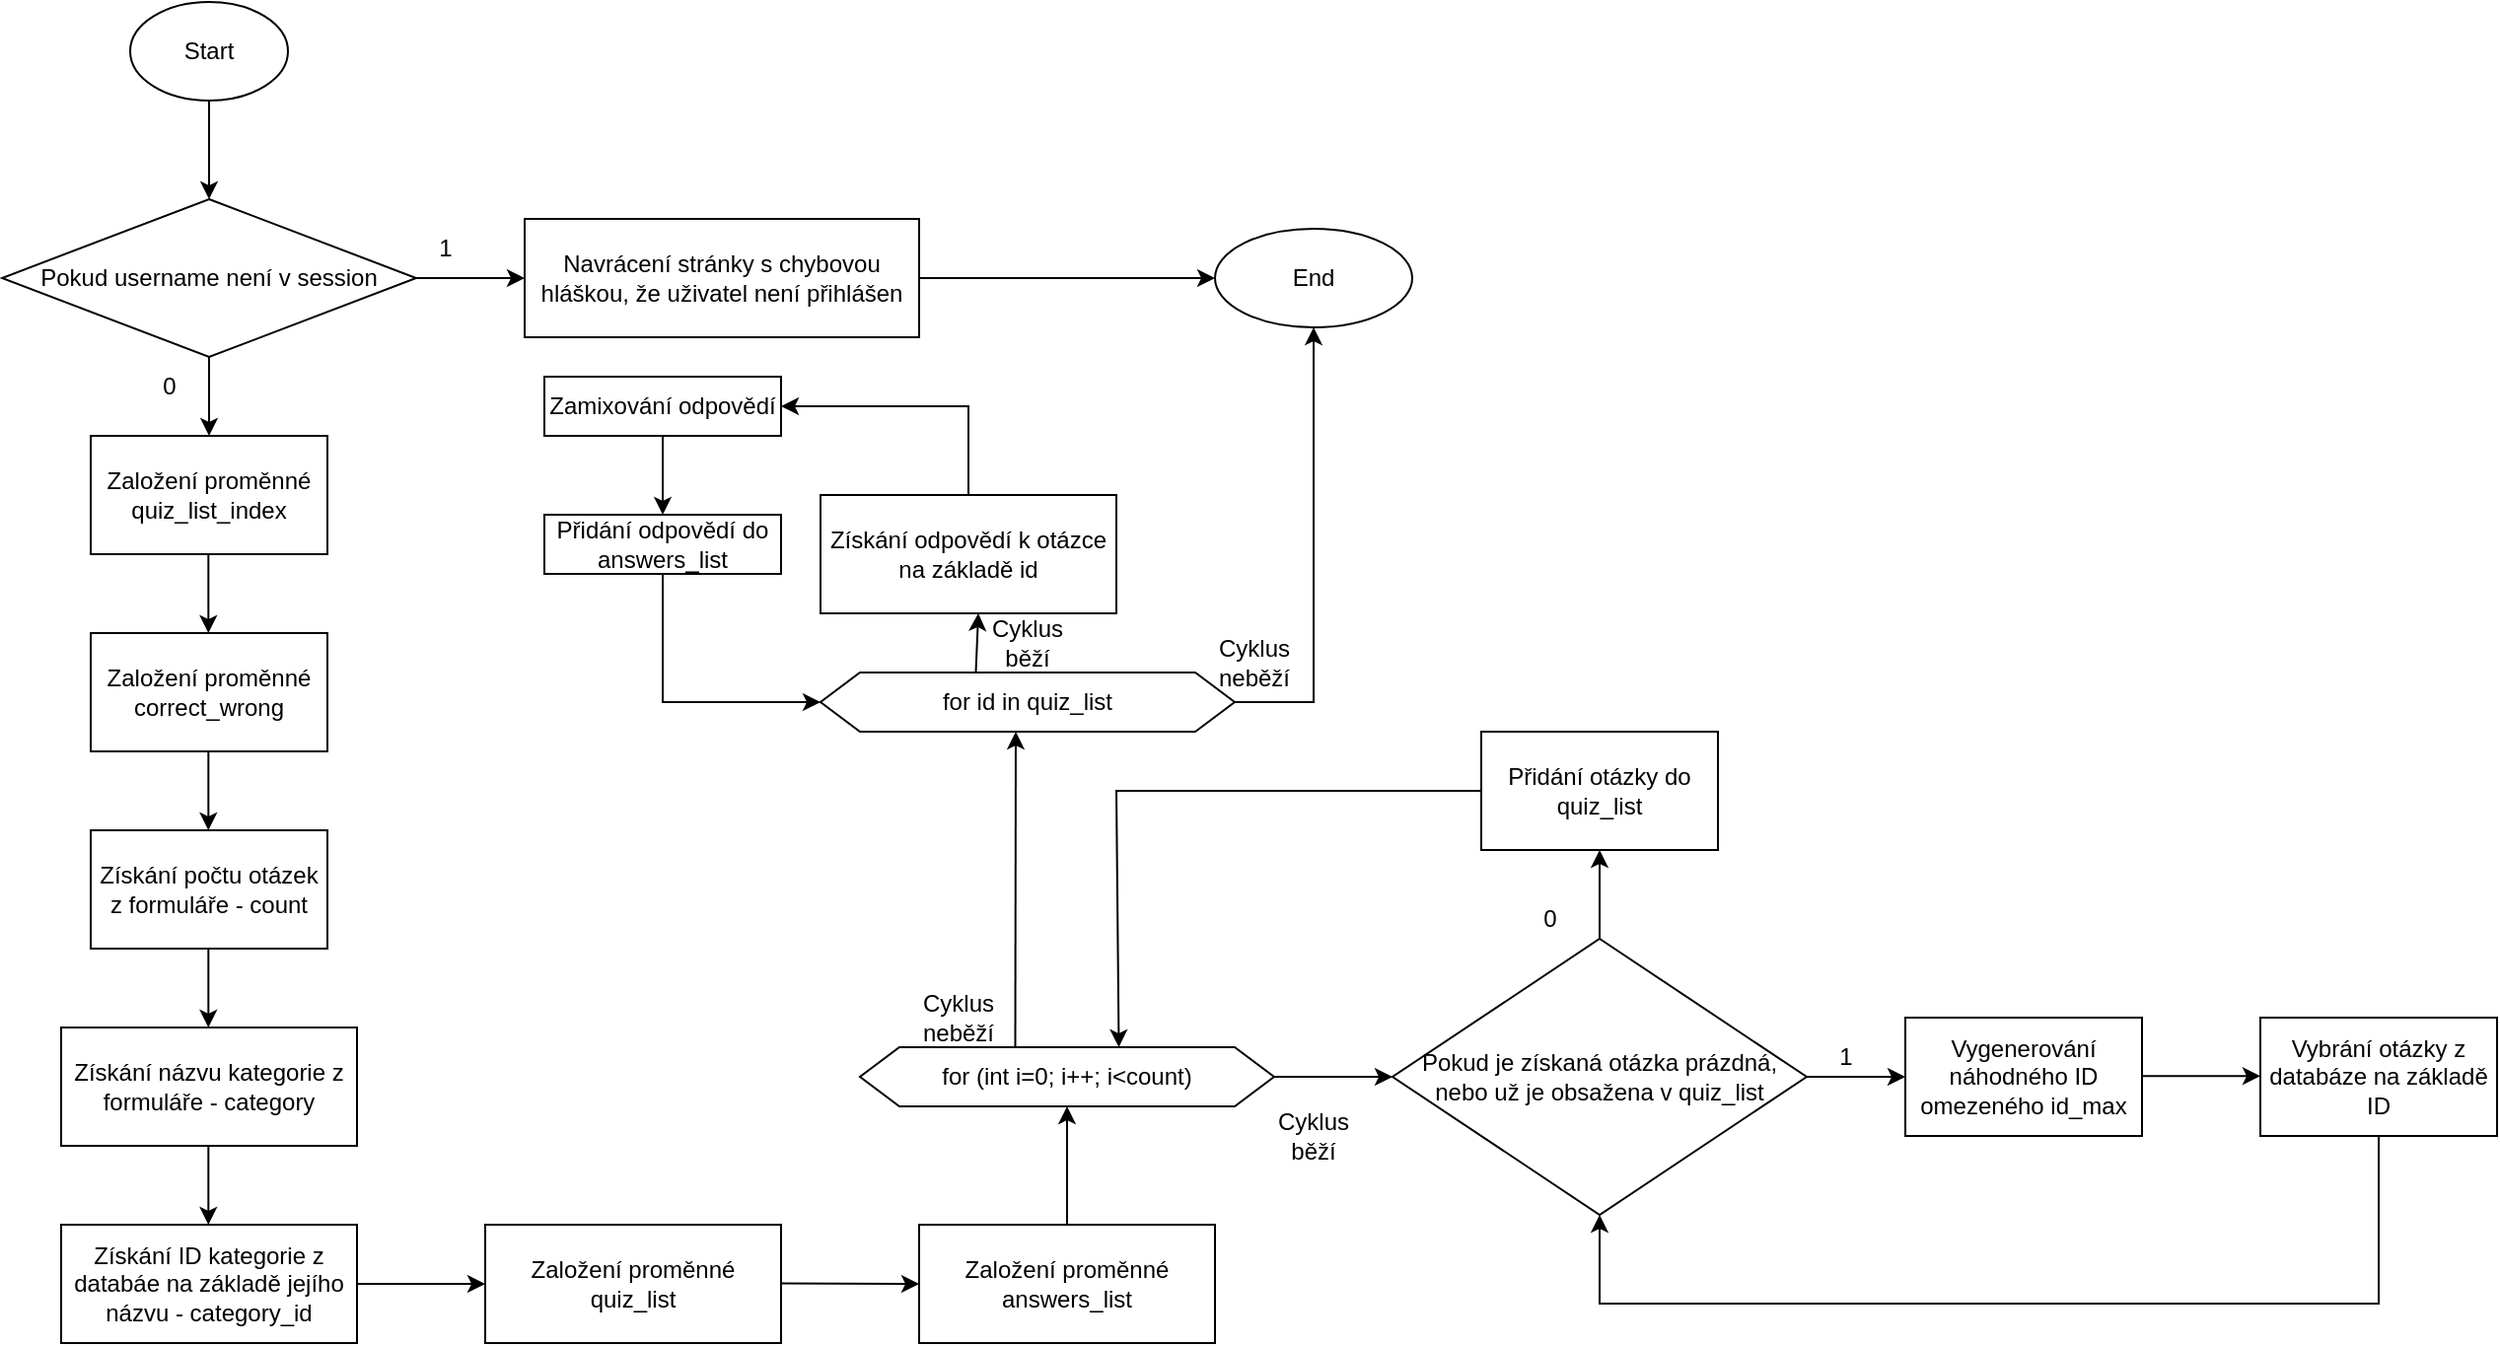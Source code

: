 <mxfile version="25.0.2">
  <diagram name="Stránka-1" id="XJfSuj41HTyWMwSjYWF-">
    <mxGraphModel dx="1509" dy="888" grid="1" gridSize="10" guides="1" tooltips="1" connect="1" arrows="1" fold="1" page="1" pageScale="1" pageWidth="980" pageHeight="1390" math="0" shadow="0">
      <root>
        <mxCell id="0" />
        <mxCell id="1" parent="0" />
        <mxCell id="I4iAdCrx2UzQbzzxz4gD-1" value="Start" style="ellipse;whiteSpace=wrap;html=1;" vertex="1" parent="1">
          <mxGeometry x="160" y="190" width="80" height="50" as="geometry" />
        </mxCell>
        <mxCell id="I4iAdCrx2UzQbzzxz4gD-2" value="" style="endArrow=classic;html=1;rounded=0;exitX=0.5;exitY=1;exitDx=0;exitDy=0;" edge="1" parent="1" source="I4iAdCrx2UzQbzzxz4gD-1">
          <mxGeometry width="50" height="50" relative="1" as="geometry">
            <mxPoint x="200" y="410" as="sourcePoint" />
            <mxPoint x="200" y="290" as="targetPoint" />
          </mxGeometry>
        </mxCell>
        <mxCell id="I4iAdCrx2UzQbzzxz4gD-4" value="Pokud username není v session" style="rhombus;whiteSpace=wrap;html=1;" vertex="1" parent="1">
          <mxGeometry x="95" y="290" width="210" height="80" as="geometry" />
        </mxCell>
        <mxCell id="I4iAdCrx2UzQbzzxz4gD-5" value="" style="endArrow=classic;html=1;rounded=0;exitX=1;exitY=0.5;exitDx=0;exitDy=0;" edge="1" parent="1" source="I4iAdCrx2UzQbzzxz4gD-4">
          <mxGeometry width="50" height="50" relative="1" as="geometry">
            <mxPoint x="200" y="410" as="sourcePoint" />
            <mxPoint x="360" y="330" as="targetPoint" />
          </mxGeometry>
        </mxCell>
        <mxCell id="I4iAdCrx2UzQbzzxz4gD-6" value="1" style="text;html=1;align=center;verticalAlign=middle;whiteSpace=wrap;rounded=0;" vertex="1" parent="1">
          <mxGeometry x="290" y="300" width="60" height="30" as="geometry" />
        </mxCell>
        <mxCell id="I4iAdCrx2UzQbzzxz4gD-7" value="" style="endArrow=classic;html=1;rounded=0;exitX=0.5;exitY=1;exitDx=0;exitDy=0;" edge="1" parent="1" source="I4iAdCrx2UzQbzzxz4gD-4">
          <mxGeometry width="50" height="50" relative="1" as="geometry">
            <mxPoint x="200" y="410" as="sourcePoint" />
            <mxPoint x="200" y="410" as="targetPoint" />
          </mxGeometry>
        </mxCell>
        <mxCell id="I4iAdCrx2UzQbzzxz4gD-8" value="0" style="text;html=1;align=center;verticalAlign=middle;whiteSpace=wrap;rounded=0;" vertex="1" parent="1">
          <mxGeometry x="150" y="370" width="60" height="30" as="geometry" />
        </mxCell>
        <mxCell id="I4iAdCrx2UzQbzzxz4gD-9" value="Navrácení stránky s chybovou hláškou, že uživatel není přihlášen" style="rounded=0;whiteSpace=wrap;html=1;" vertex="1" parent="1">
          <mxGeometry x="360" y="300" width="200" height="60" as="geometry" />
        </mxCell>
        <mxCell id="I4iAdCrx2UzQbzzxz4gD-10" value="Založení proměnné quiz_list_index" style="rounded=0;whiteSpace=wrap;html=1;" vertex="1" parent="1">
          <mxGeometry x="140" y="410" width="120" height="60" as="geometry" />
        </mxCell>
        <mxCell id="I4iAdCrx2UzQbzzxz4gD-11" value="" style="endArrow=classic;html=1;rounded=0;exitX=0.5;exitY=1;exitDx=0;exitDy=0;" edge="1" parent="1">
          <mxGeometry width="50" height="50" relative="1" as="geometry">
            <mxPoint x="199.66" y="470" as="sourcePoint" />
            <mxPoint x="199.66" y="510" as="targetPoint" />
          </mxGeometry>
        </mxCell>
        <mxCell id="I4iAdCrx2UzQbzzxz4gD-12" value="Založení proměnné correct_wrong" style="rounded=0;whiteSpace=wrap;html=1;" vertex="1" parent="1">
          <mxGeometry x="140" y="510" width="120" height="60" as="geometry" />
        </mxCell>
        <mxCell id="I4iAdCrx2UzQbzzxz4gD-13" value="" style="endArrow=classic;html=1;rounded=0;exitX=0.5;exitY=1;exitDx=0;exitDy=0;" edge="1" parent="1">
          <mxGeometry width="50" height="50" relative="1" as="geometry">
            <mxPoint x="199.66" y="570" as="sourcePoint" />
            <mxPoint x="199.66" y="610" as="targetPoint" />
          </mxGeometry>
        </mxCell>
        <mxCell id="I4iAdCrx2UzQbzzxz4gD-14" value="Získání počtu otázek z formuláře - count" style="rounded=0;whiteSpace=wrap;html=1;" vertex="1" parent="1">
          <mxGeometry x="140" y="610" width="120" height="60" as="geometry" />
        </mxCell>
        <mxCell id="I4iAdCrx2UzQbzzxz4gD-15" value="" style="endArrow=classic;html=1;rounded=0;exitX=0.5;exitY=1;exitDx=0;exitDy=0;" edge="1" parent="1">
          <mxGeometry width="50" height="50" relative="1" as="geometry">
            <mxPoint x="199.66" y="670" as="sourcePoint" />
            <mxPoint x="199.66" y="710" as="targetPoint" />
          </mxGeometry>
        </mxCell>
        <mxCell id="I4iAdCrx2UzQbzzxz4gD-16" value="Získání názvu kategorie z formuláře - category" style="rounded=0;whiteSpace=wrap;html=1;" vertex="1" parent="1">
          <mxGeometry x="125" y="710" width="150" height="60" as="geometry" />
        </mxCell>
        <mxCell id="I4iAdCrx2UzQbzzxz4gD-17" value="" style="endArrow=classic;html=1;rounded=0;exitX=0.5;exitY=1;exitDx=0;exitDy=0;" edge="1" parent="1">
          <mxGeometry width="50" height="50" relative="1" as="geometry">
            <mxPoint x="199.66" y="770" as="sourcePoint" />
            <mxPoint x="199.66" y="810" as="targetPoint" />
          </mxGeometry>
        </mxCell>
        <mxCell id="I4iAdCrx2UzQbzzxz4gD-18" value="Získání ID kategorie z databáe na základě jejího názvu - category_id" style="rounded=0;whiteSpace=wrap;html=1;" vertex="1" parent="1">
          <mxGeometry x="125" y="810" width="150" height="60" as="geometry" />
        </mxCell>
        <mxCell id="I4iAdCrx2UzQbzzxz4gD-19" value="" style="endArrow=classic;html=1;rounded=0;exitX=1;exitY=0.5;exitDx=0;exitDy=0;" edge="1" parent="1" source="I4iAdCrx2UzQbzzxz4gD-18">
          <mxGeometry width="50" height="50" relative="1" as="geometry">
            <mxPoint x="209.66" y="780" as="sourcePoint" />
            <mxPoint x="340" y="840" as="targetPoint" />
          </mxGeometry>
        </mxCell>
        <mxCell id="I4iAdCrx2UzQbzzxz4gD-20" value="Založení proměnné quiz_list" style="rounded=0;whiteSpace=wrap;html=1;" vertex="1" parent="1">
          <mxGeometry x="340" y="810" width="150" height="60" as="geometry" />
        </mxCell>
        <mxCell id="I4iAdCrx2UzQbzzxz4gD-21" value="" style="endArrow=classic;html=1;rounded=0;exitX=1;exitY=0.5;exitDx=0;exitDy=0;entryX=0;entryY=0.5;entryDx=0;entryDy=0;" edge="1" parent="1" target="I4iAdCrx2UzQbzzxz4gD-22">
          <mxGeometry width="50" height="50" relative="1" as="geometry">
            <mxPoint x="490" y="839.72" as="sourcePoint" />
            <mxPoint x="555" y="839.72" as="targetPoint" />
          </mxGeometry>
        </mxCell>
        <mxCell id="I4iAdCrx2UzQbzzxz4gD-22" value="Založení proměnné answers_list" style="rounded=0;whiteSpace=wrap;html=1;" vertex="1" parent="1">
          <mxGeometry x="560" y="810" width="150" height="60" as="geometry" />
        </mxCell>
        <mxCell id="I4iAdCrx2UzQbzzxz4gD-23" value="" style="endArrow=classic;html=1;rounded=0;exitX=0.5;exitY=0;exitDx=0;exitDy=0;" edge="1" parent="1" source="I4iAdCrx2UzQbzzxz4gD-22">
          <mxGeometry width="50" height="50" relative="1" as="geometry">
            <mxPoint x="650" y="750" as="sourcePoint" />
            <mxPoint x="635" y="750" as="targetPoint" />
          </mxGeometry>
        </mxCell>
        <mxCell id="I4iAdCrx2UzQbzzxz4gD-24" value="for (int i=0; i++; i&amp;lt;count)" style="shape=hexagon;perimeter=hexagonPerimeter2;whiteSpace=wrap;html=1;fixedSize=1;" vertex="1" parent="1">
          <mxGeometry x="530" y="720" width="210" height="30" as="geometry" />
        </mxCell>
        <mxCell id="I4iAdCrx2UzQbzzxz4gD-26" value="" style="endArrow=classic;html=1;rounded=0;exitX=1;exitY=0.5;exitDx=0;exitDy=0;" edge="1" parent="1" source="I4iAdCrx2UzQbzzxz4gD-24">
          <mxGeometry width="50" height="50" relative="1" as="geometry">
            <mxPoint x="680" y="770" as="sourcePoint" />
            <mxPoint x="800" y="735" as="targetPoint" />
          </mxGeometry>
        </mxCell>
        <mxCell id="I4iAdCrx2UzQbzzxz4gD-27" value="Pokud je získaná otázka prázdná, nebo už je obsažena v quiz_list" style="rhombus;whiteSpace=wrap;html=1;" vertex="1" parent="1">
          <mxGeometry x="800" y="665" width="210" height="140" as="geometry" />
        </mxCell>
        <mxCell id="I4iAdCrx2UzQbzzxz4gD-28" value="" style="endArrow=classic;html=1;rounded=0;exitX=1;exitY=0.5;exitDx=0;exitDy=0;" edge="1" parent="1" source="I4iAdCrx2UzQbzzxz4gD-27">
          <mxGeometry width="50" height="50" relative="1" as="geometry">
            <mxPoint x="910" y="770" as="sourcePoint" />
            <mxPoint x="1060" y="735" as="targetPoint" />
          </mxGeometry>
        </mxCell>
        <mxCell id="I4iAdCrx2UzQbzzxz4gD-29" value="1" style="text;html=1;align=center;verticalAlign=middle;whiteSpace=wrap;rounded=0;" vertex="1" parent="1">
          <mxGeometry x="1000" y="710" width="60" height="30" as="geometry" />
        </mxCell>
        <mxCell id="I4iAdCrx2UzQbzzxz4gD-30" value="Vygenerování náhodného ID omezeného id_max" style="rounded=0;whiteSpace=wrap;html=1;" vertex="1" parent="1">
          <mxGeometry x="1060" y="705" width="120" height="60" as="geometry" />
        </mxCell>
        <mxCell id="I4iAdCrx2UzQbzzxz4gD-31" value="" style="endArrow=classic;html=1;rounded=0;exitX=1;exitY=0.5;exitDx=0;exitDy=0;" edge="1" parent="1">
          <mxGeometry width="50" height="50" relative="1" as="geometry">
            <mxPoint x="1180" y="734.62" as="sourcePoint" />
            <mxPoint x="1240" y="734.62" as="targetPoint" />
          </mxGeometry>
        </mxCell>
        <mxCell id="I4iAdCrx2UzQbzzxz4gD-32" value="Vybrání otázky z databáze na základě ID" style="rounded=0;whiteSpace=wrap;html=1;" vertex="1" parent="1">
          <mxGeometry x="1240" y="705" width="120" height="60" as="geometry" />
        </mxCell>
        <mxCell id="I4iAdCrx2UzQbzzxz4gD-33" value="" style="endArrow=classic;html=1;rounded=0;exitX=0.5;exitY=1;exitDx=0;exitDy=0;entryX=0.5;entryY=1;entryDx=0;entryDy=0;" edge="1" parent="1" source="I4iAdCrx2UzQbzzxz4gD-32" target="I4iAdCrx2UzQbzzxz4gD-27">
          <mxGeometry width="50" height="50" relative="1" as="geometry">
            <mxPoint x="1130" y="790" as="sourcePoint" />
            <mxPoint x="1090" y="840" as="targetPoint" />
            <Array as="points">
              <mxPoint x="1300" y="850" />
              <mxPoint x="905" y="850" />
            </Array>
          </mxGeometry>
        </mxCell>
        <mxCell id="I4iAdCrx2UzQbzzxz4gD-34" value="" style="endArrow=classic;html=1;rounded=0;exitX=0.5;exitY=0;exitDx=0;exitDy=0;" edge="1" parent="1" source="I4iAdCrx2UzQbzzxz4gD-27">
          <mxGeometry width="50" height="50" relative="1" as="geometry">
            <mxPoint x="860" y="680" as="sourcePoint" />
            <mxPoint x="905" y="620" as="targetPoint" />
          </mxGeometry>
        </mxCell>
        <mxCell id="I4iAdCrx2UzQbzzxz4gD-35" value="0" style="text;html=1;align=center;verticalAlign=middle;whiteSpace=wrap;rounded=0;" vertex="1" parent="1">
          <mxGeometry x="850" y="640" width="60" height="30" as="geometry" />
        </mxCell>
        <mxCell id="I4iAdCrx2UzQbzzxz4gD-36" value="Přidání otázky do quiz_list" style="rounded=0;whiteSpace=wrap;html=1;" vertex="1" parent="1">
          <mxGeometry x="845" y="560" width="120" height="60" as="geometry" />
        </mxCell>
        <mxCell id="I4iAdCrx2UzQbzzxz4gD-37" value="" style="endArrow=classic;html=1;rounded=0;exitX=0;exitY=0.5;exitDx=0;exitDy=0;entryX=0.625;entryY=0;entryDx=0;entryDy=0;" edge="1" parent="1" source="I4iAdCrx2UzQbzzxz4gD-36" target="I4iAdCrx2UzQbzzxz4gD-24">
          <mxGeometry width="50" height="50" relative="1" as="geometry">
            <mxPoint x="760" y="630" as="sourcePoint" />
            <mxPoint x="810" y="580" as="targetPoint" />
            <Array as="points">
              <mxPoint x="660" y="590" />
            </Array>
          </mxGeometry>
        </mxCell>
        <mxCell id="I4iAdCrx2UzQbzzxz4gD-38" value="Cyklus běží" style="text;html=1;align=center;verticalAlign=middle;whiteSpace=wrap;rounded=0;" vertex="1" parent="1">
          <mxGeometry x="730" y="750" width="60" height="30" as="geometry" />
        </mxCell>
        <mxCell id="I4iAdCrx2UzQbzzxz4gD-40" value="" style="endArrow=classic;html=1;rounded=0;exitX=0.375;exitY=0;exitDx=0;exitDy=0;" edge="1" parent="1" source="I4iAdCrx2UzQbzzxz4gD-24">
          <mxGeometry width="50" height="50" relative="1" as="geometry">
            <mxPoint x="490" y="670" as="sourcePoint" />
            <mxPoint x="609" y="560" as="targetPoint" />
          </mxGeometry>
        </mxCell>
        <mxCell id="I4iAdCrx2UzQbzzxz4gD-41" value="Cyklus neběží" style="text;html=1;align=center;verticalAlign=middle;whiteSpace=wrap;rounded=0;" vertex="1" parent="1">
          <mxGeometry x="550" y="690" width="60" height="30" as="geometry" />
        </mxCell>
        <mxCell id="I4iAdCrx2UzQbzzxz4gD-42" value="for id in quiz_list" style="shape=hexagon;perimeter=hexagonPerimeter2;whiteSpace=wrap;html=1;fixedSize=1;" vertex="1" parent="1">
          <mxGeometry x="510" y="530" width="210" height="30" as="geometry" />
        </mxCell>
        <mxCell id="I4iAdCrx2UzQbzzxz4gD-43" value="" style="endArrow=classic;html=1;rounded=0;exitX=0.375;exitY=0;exitDx=0;exitDy=0;" edge="1" parent="1" source="I4iAdCrx2UzQbzzxz4gD-42">
          <mxGeometry width="50" height="50" relative="1" as="geometry">
            <mxPoint x="580" y="500" as="sourcePoint" />
            <mxPoint x="590" y="500" as="targetPoint" />
          </mxGeometry>
        </mxCell>
        <mxCell id="I4iAdCrx2UzQbzzxz4gD-44" value="Získání odpovědí k otázce na základě id" style="rounded=0;whiteSpace=wrap;html=1;" vertex="1" parent="1">
          <mxGeometry x="510" y="440" width="150" height="60" as="geometry" />
        </mxCell>
        <mxCell id="I4iAdCrx2UzQbzzxz4gD-46" value="" style="endArrow=classic;html=1;rounded=0;exitX=0.5;exitY=0;exitDx=0;exitDy=0;entryX=1;entryY=0.5;entryDx=0;entryDy=0;" edge="1" parent="1" source="I4iAdCrx2UzQbzzxz4gD-44" target="I4iAdCrx2UzQbzzxz4gD-47">
          <mxGeometry width="50" height="50" relative="1" as="geometry">
            <mxPoint x="590" y="570" as="sourcePoint" />
            <mxPoint x="490" y="390" as="targetPoint" />
            <Array as="points">
              <mxPoint x="585" y="395" />
            </Array>
          </mxGeometry>
        </mxCell>
        <mxCell id="I4iAdCrx2UzQbzzxz4gD-47" value="Zamixování odpovědí" style="rounded=0;whiteSpace=wrap;html=1;" vertex="1" parent="1">
          <mxGeometry x="370" y="380" width="120" height="30" as="geometry" />
        </mxCell>
        <mxCell id="I4iAdCrx2UzQbzzxz4gD-48" value="" style="endArrow=classic;html=1;rounded=0;exitX=0.5;exitY=1;exitDx=0;exitDy=0;" edge="1" parent="1" source="I4iAdCrx2UzQbzzxz4gD-47">
          <mxGeometry width="50" height="50" relative="1" as="geometry">
            <mxPoint x="400" y="510" as="sourcePoint" />
            <mxPoint x="430" y="450" as="targetPoint" />
          </mxGeometry>
        </mxCell>
        <mxCell id="I4iAdCrx2UzQbzzxz4gD-49" value="Přidání odpovědí do answers_list" style="rounded=0;whiteSpace=wrap;html=1;" vertex="1" parent="1">
          <mxGeometry x="370" y="450" width="120" height="30" as="geometry" />
        </mxCell>
        <mxCell id="I4iAdCrx2UzQbzzxz4gD-50" value="" style="endArrow=classic;html=1;rounded=0;exitX=0.5;exitY=1;exitDx=0;exitDy=0;entryX=0;entryY=0.5;entryDx=0;entryDy=0;" edge="1" parent="1" source="I4iAdCrx2UzQbzzxz4gD-49" target="I4iAdCrx2UzQbzzxz4gD-42">
          <mxGeometry width="50" height="50" relative="1" as="geometry">
            <mxPoint x="540" y="510" as="sourcePoint" />
            <mxPoint x="590" y="460" as="targetPoint" />
            <Array as="points">
              <mxPoint x="430" y="545" />
            </Array>
          </mxGeometry>
        </mxCell>
        <mxCell id="I4iAdCrx2UzQbzzxz4gD-51" value="Cyklus běží" style="text;html=1;align=center;verticalAlign=middle;whiteSpace=wrap;rounded=0;" vertex="1" parent="1">
          <mxGeometry x="585" y="500" width="60" height="30" as="geometry" />
        </mxCell>
        <mxCell id="I4iAdCrx2UzQbzzxz4gD-52" value="" style="endArrow=classic;html=1;rounded=0;exitX=1;exitY=0.5;exitDx=0;exitDy=0;entryX=0.5;entryY=1;entryDx=0;entryDy=0;" edge="1" parent="1" source="I4iAdCrx2UzQbzzxz4gD-42" target="I4iAdCrx2UzQbzzxz4gD-54">
          <mxGeometry width="50" height="50" relative="1" as="geometry">
            <mxPoint x="690" y="510" as="sourcePoint" />
            <mxPoint x="760" y="350" as="targetPoint" />
            <Array as="points">
              <mxPoint x="760" y="545" />
            </Array>
          </mxGeometry>
        </mxCell>
        <mxCell id="I4iAdCrx2UzQbzzxz4gD-53" value="Cyklus neběží" style="text;html=1;align=center;verticalAlign=middle;whiteSpace=wrap;rounded=0;" vertex="1" parent="1">
          <mxGeometry x="700" y="510" width="60" height="30" as="geometry" />
        </mxCell>
        <mxCell id="I4iAdCrx2UzQbzzxz4gD-54" value="End" style="ellipse;whiteSpace=wrap;html=1;" vertex="1" parent="1">
          <mxGeometry x="710" y="305" width="100" height="50" as="geometry" />
        </mxCell>
        <mxCell id="I4iAdCrx2UzQbzzxz4gD-55" value="" style="endArrow=classic;html=1;rounded=0;exitX=1;exitY=0.5;exitDx=0;exitDy=0;entryX=0;entryY=0.5;entryDx=0;entryDy=0;" edge="1" parent="1" source="I4iAdCrx2UzQbzzxz4gD-9" target="I4iAdCrx2UzQbzzxz4gD-54">
          <mxGeometry width="50" height="50" relative="1" as="geometry">
            <mxPoint x="620" y="370" as="sourcePoint" />
            <mxPoint x="670" y="320" as="targetPoint" />
          </mxGeometry>
        </mxCell>
      </root>
    </mxGraphModel>
  </diagram>
</mxfile>
